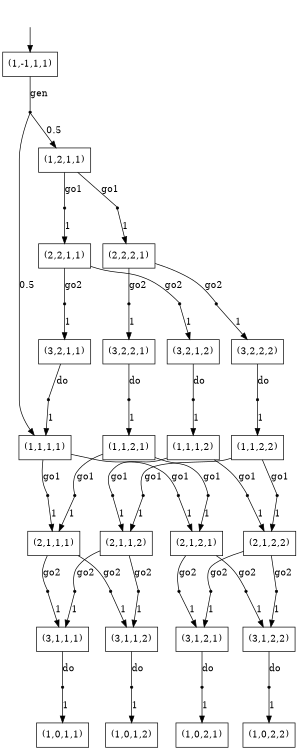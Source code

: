 digraph S {
size="8,5"
node [shape = rectangle];
init [shape = none, label = ""];
init -> 0 [ label="" ];
0 -> n0_0 [ arrowhead=none,label="gen" ];
n0_0 [ shape=point,label="" ];
n0_0 -> 5 [ label="0.5" ];
n0_0 -> 9 [ label="0.5" ];
5 -> n5_0 [ arrowhead=none,label="go1" ];
n5_0 [ shape=point,label="" ];
n5_0 -> 10 [ label="1" ];
5 -> n5_1 [ arrowhead=none,label="go1" ];
n5_1 [ shape=point,label="" ];
n5_1 -> 12 [ label="1" ];
6 -> n6_0 [ arrowhead=none,label="go1" ];
n6_0 [ shape=point,label="" ];
n6_0 -> 11 [ label="1" ];
6 -> n6_1 [ arrowhead=none,label="go1" ];
n6_1 [ shape=point,label="" ];
n6_1 -> 13 [ label="1" ];
7 -> n7_0 [ arrowhead=none,label="go1" ];
n7_0 [ shape=point,label="" ];
n7_0 -> 10 [ label="1" ];
7 -> n7_1 [ arrowhead=none,label="go1" ];
n7_1 [ shape=point,label="" ];
n7_1 -> 12 [ label="1" ];
8 -> n8_0 [ arrowhead=none,label="go1" ];
n8_0 [ shape=point,label="" ];
n8_0 -> 11 [ label="1" ];
8 -> n8_1 [ arrowhead=none,label="go1" ];
n8_1 [ shape=point,label="" ];
n8_1 -> 13 [ label="1" ];
9 -> n9_0 [ arrowhead=none,label="go1" ];
n9_0 [ shape=point,label="" ];
n9_0 -> 14 [ label="1" ];
9 -> n9_1 [ arrowhead=none,label="go1" ];
n9_1 [ shape=point,label="" ];
n9_1 -> 15 [ label="1" ];
10 -> n10_0 [ arrowhead=none,label="go2" ];
n10_0 [ shape=point,label="" ];
n10_0 -> 16 [ label="1" ];
10 -> n10_1 [ arrowhead=none,label="go2" ];
n10_1 [ shape=point,label="" ];
n10_1 -> 17 [ label="1" ];
11 -> n11_0 [ arrowhead=none,label="go2" ];
n11_0 [ shape=point,label="" ];
n11_0 -> 16 [ label="1" ];
11 -> n11_1 [ arrowhead=none,label="go2" ];
n11_1 [ shape=point,label="" ];
n11_1 -> 17 [ label="1" ];
12 -> n12_0 [ arrowhead=none,label="go2" ];
n12_0 [ shape=point,label="" ];
n12_0 -> 18 [ label="1" ];
12 -> n12_1 [ arrowhead=none,label="go2" ];
n12_1 [ shape=point,label="" ];
n12_1 -> 19 [ label="1" ];
13 -> n13_0 [ arrowhead=none,label="go2" ];
n13_0 [ shape=point,label="" ];
n13_0 -> 18 [ label="1" ];
13 -> n13_1 [ arrowhead=none,label="go2" ];
n13_1 [ shape=point,label="" ];
n13_1 -> 19 [ label="1" ];
14 -> n14_0 [ arrowhead=none,label="go2" ];
n14_0 [ shape=point,label="" ];
n14_0 -> 20 [ label="1" ];
14 -> n14_1 [ arrowhead=none,label="go2" ];
n14_1 [ shape=point,label="" ];
n14_1 -> 21 [ label="1" ];
15 -> n15_0 [ arrowhead=none,label="go2" ];
n15_0 [ shape=point,label="" ];
n15_0 -> 22 [ label="1" ];
15 -> n15_1 [ arrowhead=none,label="go2" ];
n15_1 [ shape=point,label="" ];
n15_1 -> 23 [ label="1" ];
16 -> n16_0 [ arrowhead=none,label="do" ];
n16_0 [ shape=point,label="" ];
n16_0 -> 1 [ label="1" ];
17 -> n17_0 [ arrowhead=none,label="do" ];
n17_0 [ shape=point,label="" ];
n17_0 -> 2 [ label="1" ];
18 -> n18_0 [ arrowhead=none,label="do" ];
n18_0 [ shape=point,label="" ];
n18_0 -> 3 [ label="1" ];
19 -> n19_0 [ arrowhead=none,label="do" ];
n19_0 [ shape=point,label="" ];
n19_0 -> 4 [ label="1" ];
20 -> n20_0 [ arrowhead=none,label="do" ];
n20_0 [ shape=point,label="" ];
n20_0 -> 5 [ label="1" ];
21 -> n21_0 [ arrowhead=none,label="do" ];
n21_0 [ shape=point,label="" ];
n21_0 -> 6 [ label="1" ];
22 -> n22_0 [ arrowhead=none,label="do" ];
n22_0 [ shape=point,label="" ];
n22_0 -> 7 [ label="1" ];
23 -> n23_0 [ arrowhead=none,label="do" ];
n23_0 [ shape=point,label="" ];
n23_0 -> 8 [ label="1" ];
0 [label="(1,-1,1,1)"];
1 [label="(1,0,1,1)"];
2 [label="(1,0,1,2)"];
3 [label="(1,0,2,1)"];
4 [label="(1,0,2,2)"];
5 [label="(1,1,1,1)"];
6 [label="(1,1,1,2)"];
7 [label="(1,1,2,1)"];
8 [label="(1,1,2,2)"];
9 [label="(1,2,1,1)"];
10 [label="(2,1,1,1)"];
11 [label="(2,1,1,2)"];
12 [label="(2,1,2,1)"];
13 [label="(2,1,2,2)"];
14 [label="(2,2,1,1)"];
15 [label="(2,2,2,1)"];
16 [label="(3,1,1,1)"];
17 [label="(3,1,1,2)"];
18 [label="(3,1,2,1)"];
19 [label="(3,1,2,2)"];
20 [label="(3,2,1,1)"];
21 [label="(3,2,1,2)"];
22 [label="(3,2,2,1)"];
23 [label="(3,2,2,2)"];
}
